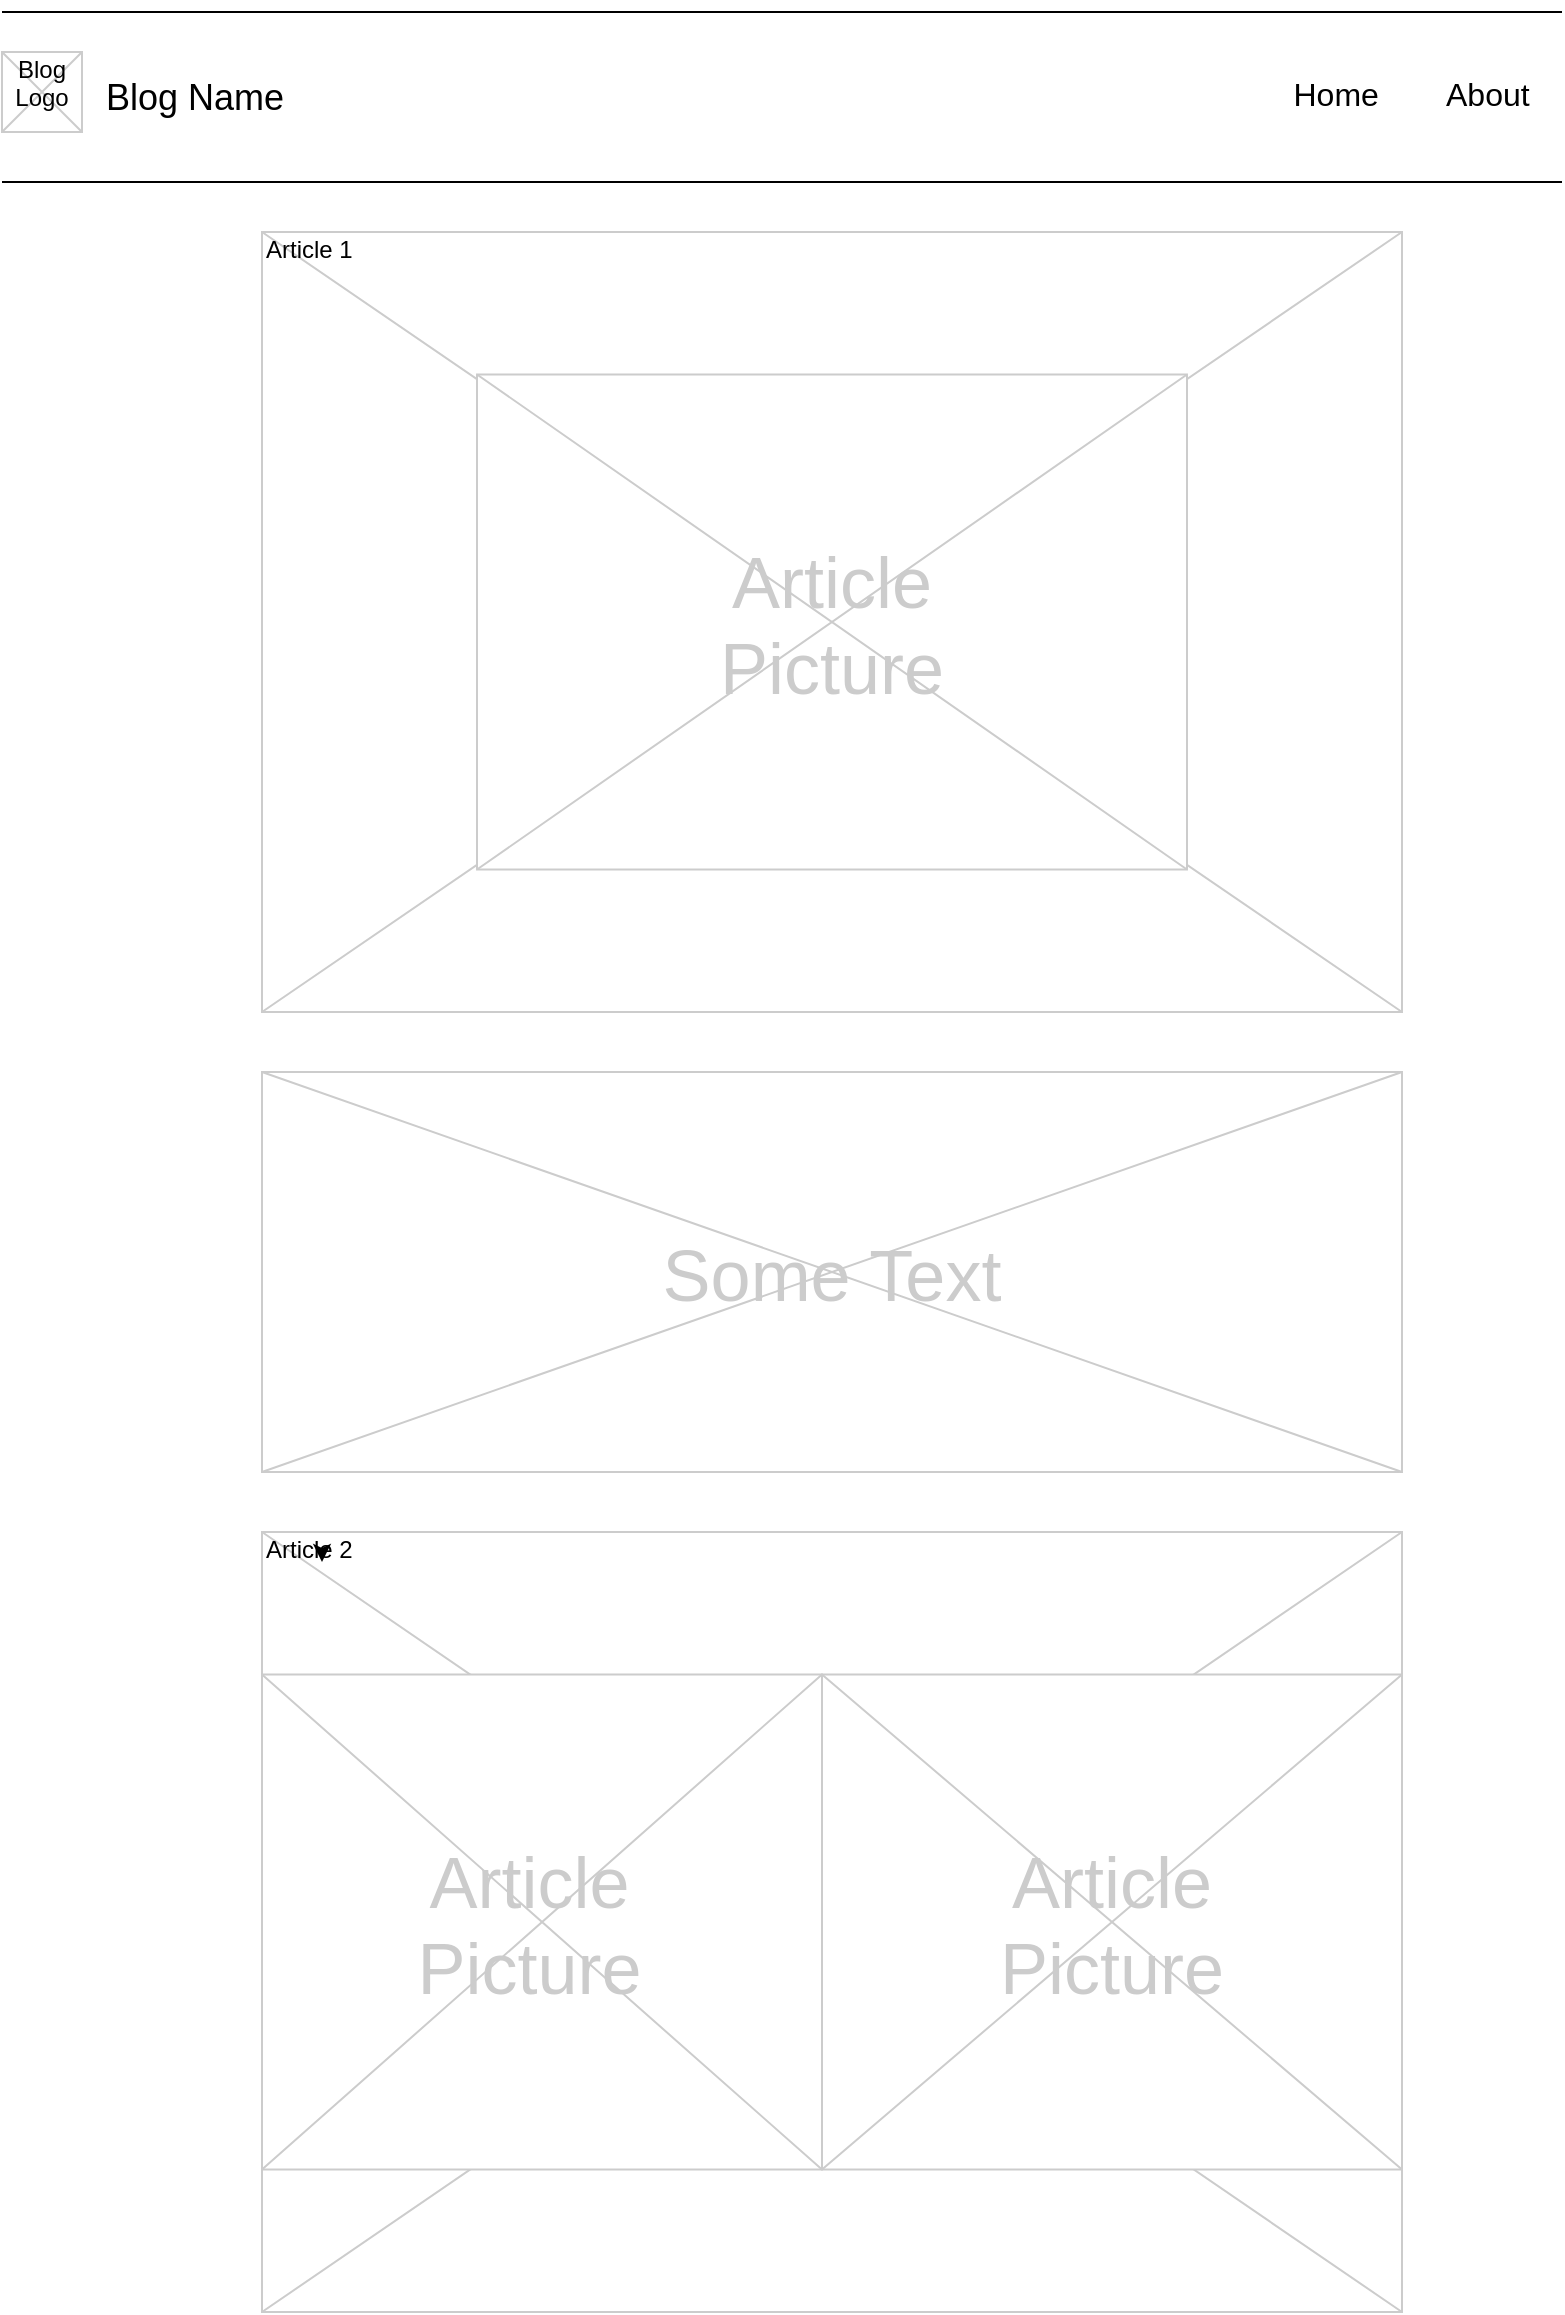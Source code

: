 <mxfile version="21.7.5" type="github">
  <diagram name="Page-1" id="f1b7ffb7-ca1e-a977-7cf5-a751b3c06c05">
    <mxGraphModel dx="1518" dy="895" grid="1" gridSize="10" guides="1" tooltips="1" connect="1" arrows="1" fold="1" page="1" pageScale="1" pageWidth="826" pageHeight="1169" background="#ffffff" math="0" shadow="0">
      <root>
        <mxCell id="0" />
        <mxCell id="1" parent="0" />
        <mxCell id="13" value="" style="verticalLabelPosition=bottom;verticalAlign=top;strokeWidth=1;shape=mxgraph.mockup.graphics.iconGrid;strokeColor=#CCCCCC;gridSize=1,1;" parent="1" vertex="1">
          <mxGeometry x="150" y="120" width="570" height="390" as="geometry" />
        </mxCell>
        <mxCell id="2" value="Blog Name" style="text;spacingTop=-5;fontSize=18;fontStyle=0" parent="1" vertex="1">
          <mxGeometry x="70" y="40" width="230" height="20" as="geometry" />
        </mxCell>
        <mxCell id="3" value="" style="line;strokeWidth=1" parent="1" vertex="1">
          <mxGeometry x="20" y="5" width="780" height="10" as="geometry" />
        </mxCell>
        <mxCell id="4" value="" style="line;strokeWidth=1" parent="1" vertex="1">
          <mxGeometry x="20" y="90" width="780" height="10" as="geometry" />
        </mxCell>
        <mxCell id="5" value="Home" style="text;spacingTop=-5;fontSize=16;" parent="1" vertex="1">
          <mxGeometry x="663.75" y="40" width="36.25" height="20" as="geometry" />
        </mxCell>
        <mxCell id="6" value="About" style="text;spacingTop=-5;fontSize=16;" parent="1" vertex="1">
          <mxGeometry x="740.0" y="40.0" width="30" height="20" as="geometry" />
        </mxCell>
        <mxCell id="8" value="Article 1" style="text;spacingTop=-5;" parent="1" vertex="1">
          <mxGeometry x="150" y="120" width="30" height="20" as="geometry" />
        </mxCell>
        <mxCell id="20" value="" style="verticalLabelPosition=bottom;verticalAlign=top;strokeWidth=1;shape=mxgraph.mockup.graphics.iconGrid;strokeColor=#CCCCCC;gridSize=1,1;" parent="1" vertex="1">
          <mxGeometry x="20" y="30" width="40" height="40" as="geometry" />
        </mxCell>
        <mxCell id="21" value="Blog &#xa;Logo" style="text;spacingTop=-5;align=center" parent="1" vertex="1">
          <mxGeometry x="20" y="30" width="40" height="40" as="geometry" />
        </mxCell>
        <mxCell id="MFAVZBfr_c1cwXmYvkoI-70" value="" style="verticalLabelPosition=bottom;verticalAlign=top;strokeWidth=1;shape=mxgraph.mockup.graphics.iconGrid;strokeColor=#CCCCCC;gridSize=1,1;" vertex="1" parent="1">
          <mxGeometry x="257.5" y="191.25" width="355" height="247.5" as="geometry" />
        </mxCell>
        <mxCell id="26" value="Article&#xa;Picture" style="text;spacingTop=-5;align=center;verticalAlign=middle;fontSize=36;fontColor=#CCCCCC" parent="1" vertex="1">
          <mxGeometry x="255" y="215" width="360" height="200" as="geometry" />
        </mxCell>
        <mxCell id="MFAVZBfr_c1cwXmYvkoI-71" value="" style="verticalLabelPosition=bottom;verticalAlign=top;strokeWidth=1;shape=mxgraph.mockup.graphics.iconGrid;strokeColor=#CCCCCC;gridSize=1,1;" vertex="1" parent="1">
          <mxGeometry x="150" y="540" width="570" height="200" as="geometry" />
        </mxCell>
        <mxCell id="MFAVZBfr_c1cwXmYvkoI-76" value="Some Text" style="text;spacingTop=-5;align=center;verticalAlign=middle;fontSize=36;fontColor=#CCCCCC" vertex="1" parent="1">
          <mxGeometry x="255" y="540" width="360" height="200" as="geometry" />
        </mxCell>
        <mxCell id="MFAVZBfr_c1cwXmYvkoI-77" value="" style="verticalLabelPosition=bottom;verticalAlign=top;strokeWidth=1;shape=mxgraph.mockup.graphics.iconGrid;strokeColor=#CCCCCC;gridSize=1,1;" vertex="1" parent="1">
          <mxGeometry x="150" y="770" width="570" height="390" as="geometry" />
        </mxCell>
        <mxCell id="MFAVZBfr_c1cwXmYvkoI-78" value="Article 2" style="text;spacingTop=-5;" vertex="1" parent="1">
          <mxGeometry x="150" y="770" width="30" height="20" as="geometry" />
        </mxCell>
        <mxCell id="MFAVZBfr_c1cwXmYvkoI-79" value="" style="verticalLabelPosition=bottom;verticalAlign=top;strokeWidth=1;shape=mxgraph.mockup.graphics.iconGrid;strokeColor=#CCCCCC;gridSize=1,1;" vertex="1" parent="1">
          <mxGeometry x="150" y="841.25" width="280" height="247.5" as="geometry" />
        </mxCell>
        <mxCell id="MFAVZBfr_c1cwXmYvkoI-80" value="Article&#xa;Picture" style="text;spacingTop=-5;align=center;verticalAlign=middle;fontSize=36;fontColor=#CCCCCC" vertex="1" parent="1">
          <mxGeometry x="137.5" y="865" width="292.5" height="200" as="geometry" />
        </mxCell>
        <mxCell id="MFAVZBfr_c1cwXmYvkoI-81" value="" style="verticalLabelPosition=bottom;verticalAlign=top;strokeWidth=1;shape=mxgraph.mockup.graphics.iconGrid;strokeColor=#CCCCCC;gridSize=1,1;" vertex="1" parent="1">
          <mxGeometry x="430" y="841.25" width="290" height="247.5" as="geometry" />
        </mxCell>
        <mxCell id="MFAVZBfr_c1cwXmYvkoI-82" value="Article&#xa;Picture" style="text;spacingTop=-5;align=center;verticalAlign=middle;fontSize=36;fontColor=#CCCCCC" vertex="1" parent="1">
          <mxGeometry x="430" y="865" width="290" height="200" as="geometry" />
        </mxCell>
        <mxCell id="MFAVZBfr_c1cwXmYvkoI-85" style="edgeStyle=orthogonalEdgeStyle;rounded=0;orthogonalLoop=1;jettySize=auto;html=1;exitX=1;exitY=0.5;exitDx=0;exitDy=0;entryX=1;entryY=0.75;entryDx=0;entryDy=0;" edge="1" parent="1" source="MFAVZBfr_c1cwXmYvkoI-78" target="MFAVZBfr_c1cwXmYvkoI-78">
          <mxGeometry relative="1" as="geometry" />
        </mxCell>
      </root>
    </mxGraphModel>
  </diagram>
</mxfile>
